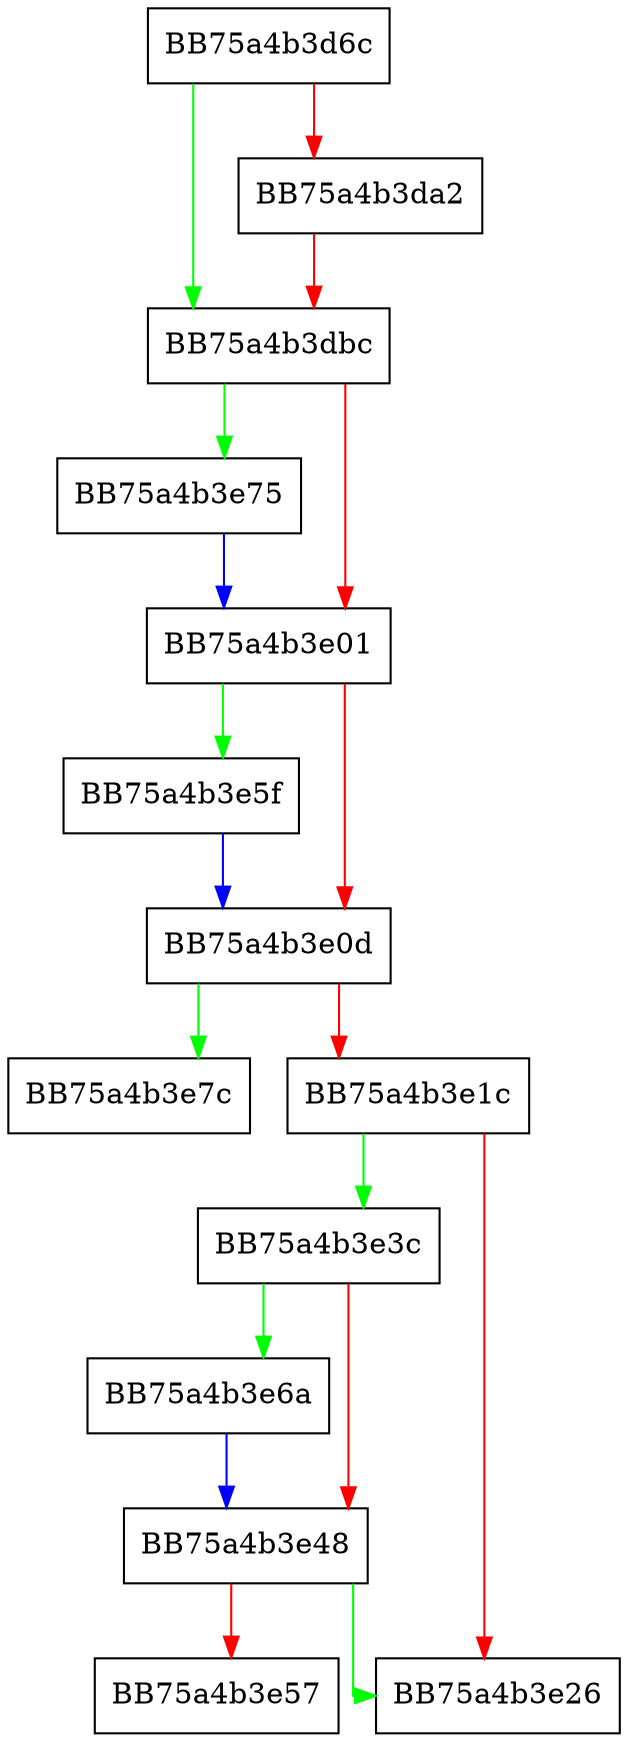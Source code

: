digraph NtfsFileData {
  node [shape="box"];
  graph [splines=ortho];
  BB75a4b3d6c -> BB75a4b3dbc [color="green"];
  BB75a4b3d6c -> BB75a4b3da2 [color="red"];
  BB75a4b3da2 -> BB75a4b3dbc [color="red"];
  BB75a4b3dbc -> BB75a4b3e75 [color="green"];
  BB75a4b3dbc -> BB75a4b3e01 [color="red"];
  BB75a4b3e01 -> BB75a4b3e5f [color="green"];
  BB75a4b3e01 -> BB75a4b3e0d [color="red"];
  BB75a4b3e0d -> BB75a4b3e7c [color="green"];
  BB75a4b3e0d -> BB75a4b3e1c [color="red"];
  BB75a4b3e1c -> BB75a4b3e3c [color="green"];
  BB75a4b3e1c -> BB75a4b3e26 [color="red"];
  BB75a4b3e3c -> BB75a4b3e6a [color="green"];
  BB75a4b3e3c -> BB75a4b3e48 [color="red"];
  BB75a4b3e48 -> BB75a4b3e26 [color="green"];
  BB75a4b3e48 -> BB75a4b3e57 [color="red"];
  BB75a4b3e5f -> BB75a4b3e0d [color="blue"];
  BB75a4b3e6a -> BB75a4b3e48 [color="blue"];
  BB75a4b3e75 -> BB75a4b3e01 [color="blue"];
}